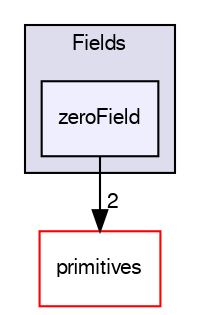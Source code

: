 digraph "src/OpenFOAM/fields/Fields/zeroField" {
  bgcolor=transparent;
  compound=true
  node [ fontsize="10", fontname="FreeSans"];
  edge [ labelfontsize="10", labelfontname="FreeSans"];
  subgraph clusterdir_7d364942a13d3ce50f6681364b448a98 {
    graph [ bgcolor="#ddddee", pencolor="black", label="Fields" fontname="FreeSans", fontsize="10", URL="dir_7d364942a13d3ce50f6681364b448a98.html"]
  dir_d8c1444d0105358aa27f42fe7eaf8f93 [shape=box, label="zeroField", style="filled", fillcolor="#eeeeff", pencolor="black", URL="dir_d8c1444d0105358aa27f42fe7eaf8f93.html"];
  }
  dir_3e50f45338116b169052b428016851aa [shape=box label="primitives" color="red" URL="dir_3e50f45338116b169052b428016851aa.html"];
  dir_d8c1444d0105358aa27f42fe7eaf8f93->dir_3e50f45338116b169052b428016851aa [headlabel="2", labeldistance=1.5 headhref="dir_001865_002129.html"];
}
